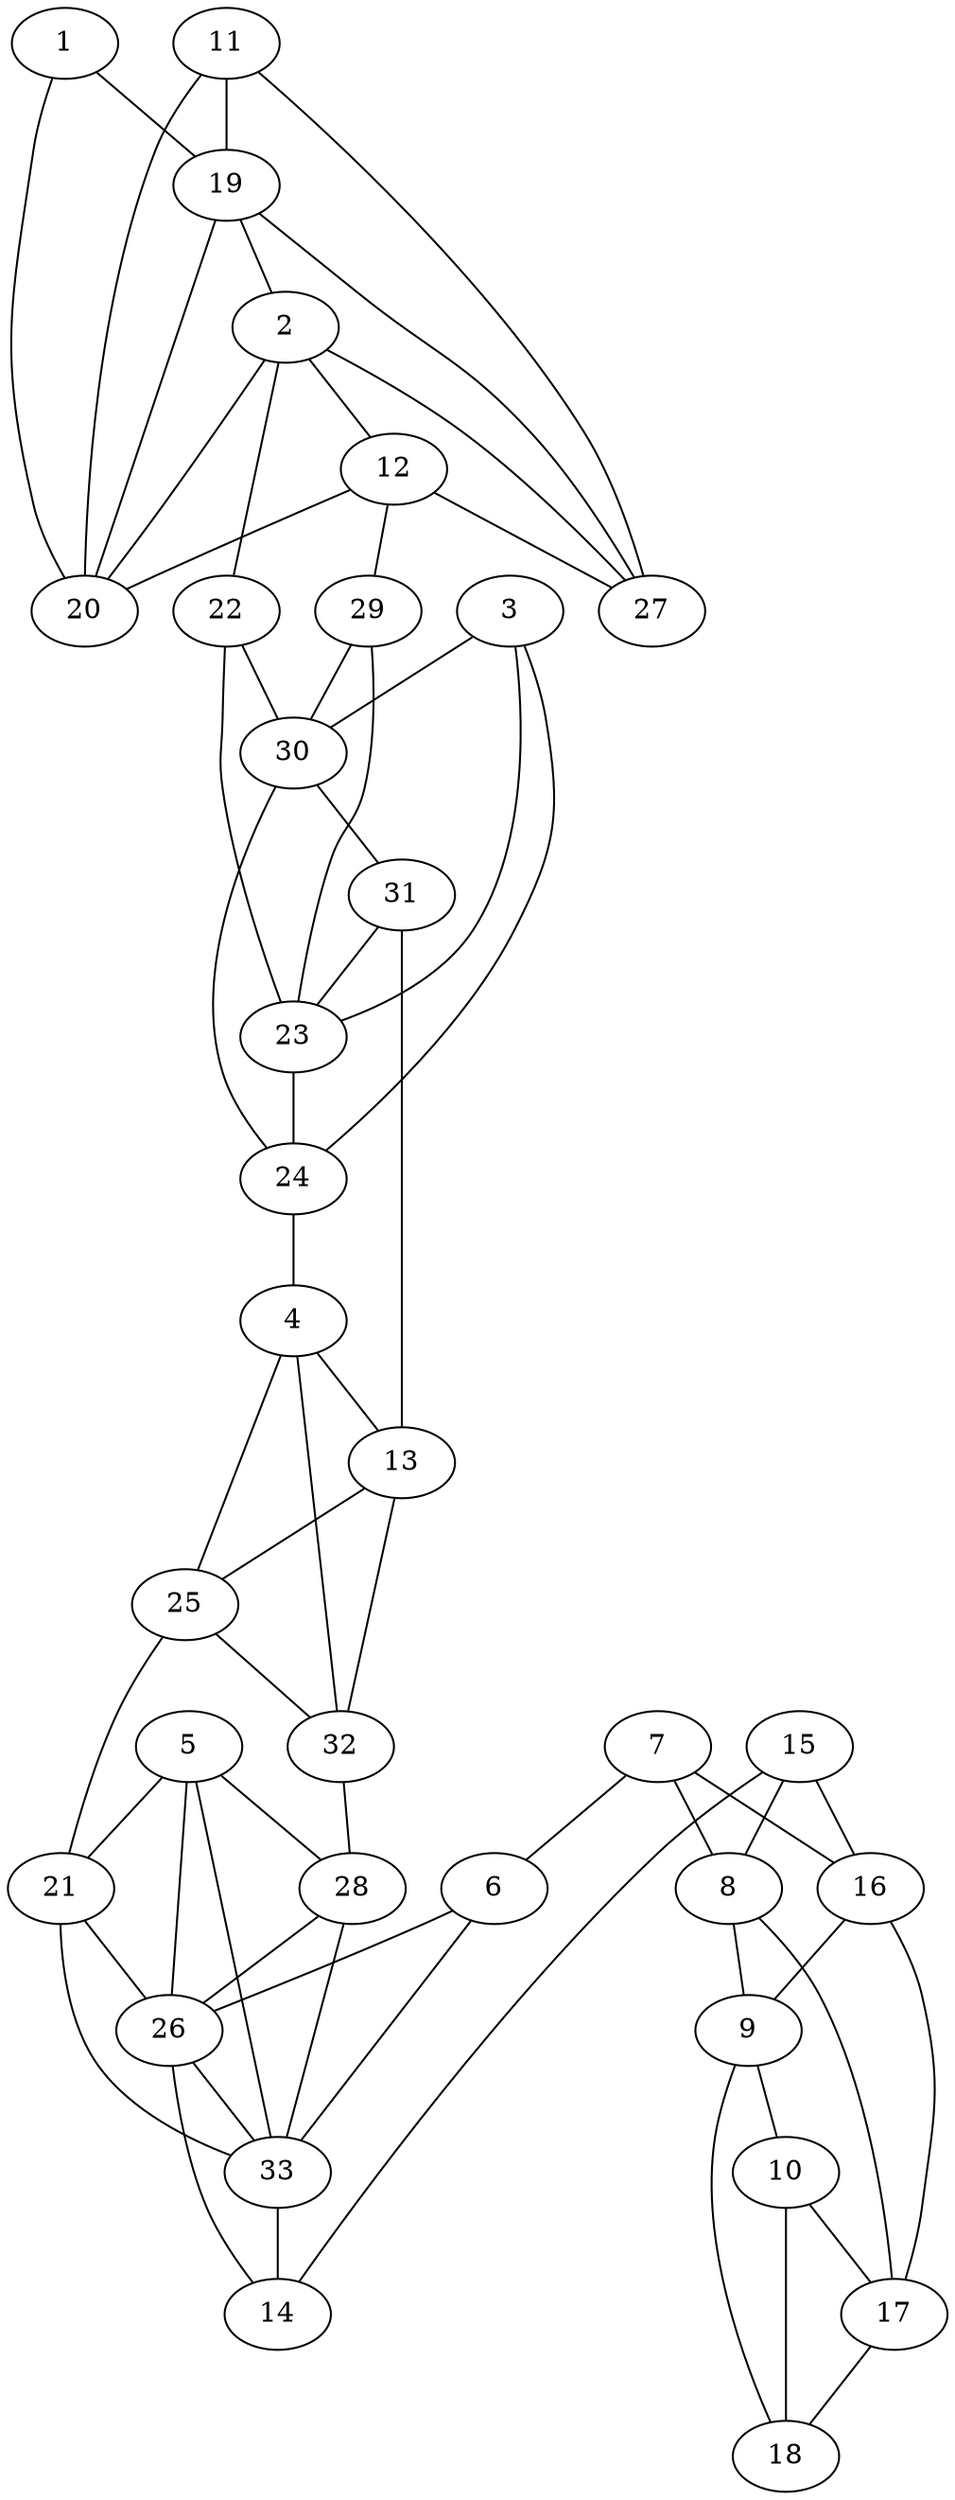 graph pdb1bgb {
	1	 [aaLength=15,
		sequence=RSDLINALYDENQKY,
		type=0];
	19	 [aaLength=3,
		sequence=IIS,
		type=1];
	1 -- 19	 [distance0="22.90601",
		frequency=1,
		type0=2];
	20	 [aaLength=4,
		sequence=IYPL,
		type=1];
	1 -- 20	 [distance0="28.97733",
		frequency=1,
		type0=3];
	2	 [aaLength=22,
		sequence=KVLSTIFELFSRPIINKIAEKH,
		type=0];
	22	 [aaLength=3,
		sequence=VEE,
		type=1];
	2 -- 22	 [distance0="3.0",
		frequency=1,
		type0=4];
	12	 [aaLength=22,
		sequence=KVLSTIFELFSRPIINKIAEKH,
		type=0];
	2 -- 12	 [distance0="2.403049",
		frequency=1,
		type0=1];
	2 -- 20	 [distance0="14.4166",
		frequency=1,
		type0=2];
	27	 [aaLength=3,
		sequence=IYP,
		type=1];
	2 -- 27	 [distance0="14.4166",
		frequency=1,
		type0=3];
	3	 [aaLength=3,
		sequence=SEP,
		type=0];
	23	 [aaLength=4,
		sequence=TLYK,
		type=1];
	3 -- 23	 [distance0="21.4423",
		frequency=1,
		type0=1];
	24	 [aaLength=11,
		sequence=IAIDIKTTYTN,
		type=1];
	3 -- 24	 [distance0="21.69729",
		distance1="3.0",
		frequency=2,
		type0=3,
		type1=4];
	30	 [aaLength=4,
		sequence=TLYK,
		type=1];
	3 -- 30	 [distance0="21.4423",
		frequency=1,
		type0=2];
	4	 [aaLength=3,
		sequence=DQY,
		type=0];
	13	 [aaLength=3,
		sequence=DQY,
		type=0];
	4 -- 13	 [distance0="27.04877",
		frequency=1,
		type0=3];
	25	 [aaLength=12,
		sequence=IAHWIIGYVYTR,
		type=1];
	4 -- 25	 [distance0="17.63522",
		distance1="0.0",
		frequency=2,
		type0=1,
		type1=5];
	32	 [aaLength=13,
		sequence=IAHWIIGYVYTRV,
		type=1];
	4 -- 32	 [distance0="17.63522",
		frequency=1,
		type0=2];
	5	 [aaLength=3,
		sequence=NEL,
		type=0];
	21	 [aaLength=3,
		sequence=YNI,
		type=1];
	5 -- 21	 [distance0="30.95405",
		frequency=1,
		type0=1];
	26	 [aaLength=6,
		sequence=VFLQDK,
		type=1];
	5 -- 26	 [distance0="11.0",
		frequency=1,
		type0=4];
	28	 [aaLength=3,
		sequence=YNI,
		type=1];
	5 -- 28	 [distance0="30.95405",
		frequency=1,
		type0=2];
	33	 [aaLength=10,
		sequence=KGVKVFLQDK,
		type=1];
	5 -- 33	 [distance0="32.39063",
		frequency=1,
		type0=3];
	6	 [aaLength=4,
		sequence=WVIA,
		type=0];
	6 -- 26	 [distance0="11.94369",
		frequency=1,
		type0=2];
	6 -- 33	 [distance0="14.37538",
		frequency=1,
		type0=3];
	7	 [aaLength=6,
		sequence=KDFVEG,
		type=0];
	7 -- 6	 [distance0="26.64032",
		frequency=1,
		type0=3];
	8	 [aaLength=9,
		sequence=DEFLDYWRN,
		type=0];
	7 -- 8	 [distance0="24.185",
		distance1="7.0",
		frequency=2,
		type0=2,
		type1=4];
	16	 [aaLength=9,
		sequence=DEFLDYWRN,
		type=0];
	7 -- 16	 [distance0="19.09144",
		frequency=1,
		type0=1];
	9	 [aaLength=4,
		sequence=QLRN,
		type=0];
	8 -- 9	 [distance0="20.33039",
		distance1="5.0",
		frequency=2,
		type0=3,
		type1=4];
	17	 [aaLength=4,
		sequence=QLRN,
		type=0];
	8 -- 17	 [distance0="17.91369",
		frequency=1,
		type0=2];
	10	 [aaLength=10,
		sequence=SEYRNWIYRG,
		type=0];
	9 -- 10	 [distance0="10.36249",
		distance1="6.0",
		frequency=2,
		type0=1,
		type1=4];
	18	 [aaLength=9,
		sequence=SEYRNWIYR,
		type=0];
	9 -- 18	 [distance0="20.1387",
		frequency=1,
		type0=3];
	10 -- 17	 [distance0="18.53714",
		frequency=1,
		type0=3];
	10 -- 18	 [distance0="16.3784",
		frequency=1,
		type0=2];
	11	 [aaLength=8,
		sequence=RSDLINAL,
		type=0];
	11 -- 19	 [distance0="25.20885",
		frequency=1,
		type0=2];
	11 -- 20	 [distance0="30.82996",
		frequency=1,
		type0=3];
	11 -- 27	 [distance0="18.0",
		frequency=1,
		type0=4];
	12 -- 20	 [distance0="16.44142",
		frequency=1,
		type0=2];
	12 -- 27	 [distance0="16.44142",
		frequency=1,
		type0=3];
	29	 [aaLength=3,
		sequence=VEE,
		type=1];
	12 -- 29	 [distance0="3.0",
		frequency=1,
		type0=4];
	13 -- 25	 [distance0="14.88382",
		frequency=1,
		type0=1];
	13 -- 32	 [distance0="14.88382",
		distance1="0.0",
		frequency=2,
		type0=2,
		type1=5];
	14	 [aaLength=4,
		sequence=WVIA,
		type=0];
	14 -- 26	 [distance0="7.572898",
		frequency=1,
		type0=2];
	15	 [aaLength=6,
		sequence=KDFVEG,
		type=0];
	15 -- 8	 [distance0="26.01658",
		frequency=1,
		type0=2];
	15 -- 14	 [distance0="26.71386",
		frequency=1,
		type0=3];
	15 -- 16	 [distance0="24.40577",
		distance1="7.0",
		frequency=2,
		type0=1,
		type1=4];
	16 -- 9	 [distance0="22.83092",
		frequency=1,
		type0=3];
	16 -- 17	 [distance0="5.0",
		frequency=1,
		type0=4];
	17 -- 18	 [distance0="12.26865",
		distance1="6.0",
		frequency=2,
		type0=1,
		type1=4];
	19 -- 2	 [distance0="19.20516",
		frequency=1,
		type0=3];
	19 -- 20	 [distance0="7.0",
		distance1="4.0",
		frequency=2,
		type0=1,
		type1=4];
	19 -- 27	 [distance0="7.0",
		frequency=1,
		type0=2];
	21 -- 26	 [distance0="17.0",
		frequency=1,
		type0=3];
	21 -- 33	 [distance0="13.0",
		frequency=1,
		type0=2];
	22 -- 23	 [distance0="13.0",
		distance1="10.0",
		frequency=2,
		type0=2,
		type1=4];
	22 -- 30	 [distance0="13.0",
		frequency=1,
		type0=3];
	23 -- 24	 [distance0="11.0",
		frequency=1,
		type0=2];
	24 -- 4	 [distance0="28.0",
		frequency=1,
		type0=4];
	25 -- 21	 [distance0="10.0",
		frequency=1,
		type0=4];
	25 -- 32	 [distance0="0.0",
		frequency=1,
		type0=1];
	26 -- 33	 [distance0="4.0",
		frequency=1,
		type0=1];
	28 -- 26	 [distance0="17.0",
		frequency=1,
		type0=3];
	28 -- 33	 [distance0="13.0",
		distance1="10.0",
		frequency=2,
		type0=2,
		type1=4];
	29 -- 23	 [distance0="13.0",
		frequency=1,
		type0=2];
	29 -- 30	 [distance0="13.0",
		distance1="10.0",
		frequency=2,
		type0=3,
		type1=4];
	30 -- 24	 [distance0="11.0",
		frequency=1,
		type0=2];
	31	 [aaLength=11,
		sequence=IAIDIKTTYTN,
		type=1];
	30 -- 31	 [distance0="11.0",
		distance1="7.0",
		frequency=2,
		type0=3,
		type1=4];
	31 -- 13	 [distance0="28.0",
		frequency=1,
		type0=4];
	31 -- 23	 [distance0="11.0",
		frequency=1,
		type0=2];
	32 -- 28	 [distance0="9.0",
		frequency=1,
		type0=4];
	33 -- 14	 [distance0="11.01584",
		distance1="0.0",
		frequency=2,
		type0=2,
		type1=5];
}
